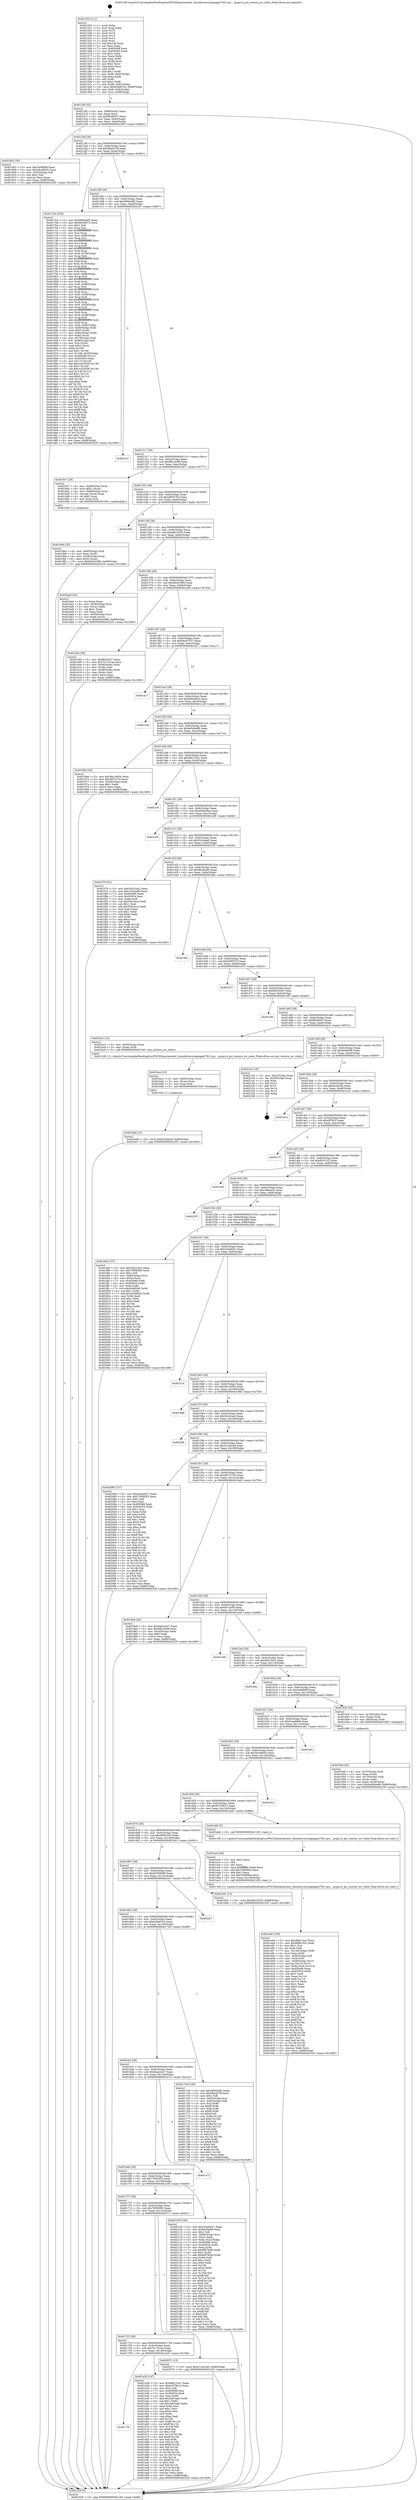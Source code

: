 digraph "0x401250" {
  label = "0x401250 (/mnt/c/Users/mathe/Desktop/tcc/POCII/binaries/extr_linuxdriversstagingmt7621-pci....pcipci.h_pci_restore_iov_state_Final-ollvm.out::main(0))"
  labelloc = "t"
  node[shape=record]

  Entry [label="",width=0.3,height=0.3,shape=circle,fillcolor=black,style=filled]
  "0x4012bf" [label="{
     0x4012bf [32]\l
     | [instrs]\l
     &nbsp;&nbsp;0x4012bf \<+6\>: mov -0x88(%rbp),%eax\l
     &nbsp;&nbsp;0x4012c5 \<+2\>: mov %eax,%ecx\l
     &nbsp;&nbsp;0x4012c7 \<+6\>: sub $0x962f007c,%ecx\l
     &nbsp;&nbsp;0x4012cd \<+6\>: mov %eax,-0x9c(%rbp)\l
     &nbsp;&nbsp;0x4012d3 \<+6\>: mov %ecx,-0xa0(%rbp)\l
     &nbsp;&nbsp;0x4012d9 \<+6\>: je 0000000000401903 \<main+0x6b3\>\l
  }"]
  "0x401903" [label="{
     0x401903 [30]\l
     | [instrs]\l
     &nbsp;&nbsp;0x401903 \<+5\>: mov $0x5a08bf0f,%eax\l
     &nbsp;&nbsp;0x401908 \<+5\>: mov $0x5dc48002,%ecx\l
     &nbsp;&nbsp;0x40190d \<+3\>: mov -0x35(%rbp),%dl\l
     &nbsp;&nbsp;0x401910 \<+3\>: test $0x1,%dl\l
     &nbsp;&nbsp;0x401913 \<+3\>: cmovne %ecx,%eax\l
     &nbsp;&nbsp;0x401916 \<+6\>: mov %eax,-0x88(%rbp)\l
     &nbsp;&nbsp;0x40191c \<+5\>: jmp 0000000000402329 \<main+0x10d9\>\l
  }"]
  "0x4012df" [label="{
     0x4012df [28]\l
     | [instrs]\l
     &nbsp;&nbsp;0x4012df \<+5\>: jmp 00000000004012e4 \<main+0x94\>\l
     &nbsp;&nbsp;0x4012e4 \<+6\>: mov -0x9c(%rbp),%eax\l
     &nbsp;&nbsp;0x4012ea \<+5\>: sub $0x98acb70f,%eax\l
     &nbsp;&nbsp;0x4012ef \<+6\>: mov %eax,-0xa4(%rbp)\l
     &nbsp;&nbsp;0x4012f5 \<+6\>: je 00000000004017b3 \<main+0x563\>\l
  }"]
  Exit [label="",width=0.3,height=0.3,shape=circle,fillcolor=black,style=filled,peripheries=2]
  "0x4017b3" [label="{
     0x4017b3 [336]\l
     | [instrs]\l
     &nbsp;&nbsp;0x4017b3 \<+5\>: mov $0x9900adf2,%eax\l
     &nbsp;&nbsp;0x4017b8 \<+5\>: mov $0x962f007c,%ecx\l
     &nbsp;&nbsp;0x4017bd \<+2\>: mov $0x1,%dl\l
     &nbsp;&nbsp;0x4017bf \<+3\>: mov %rsp,%rsi\l
     &nbsp;&nbsp;0x4017c2 \<+4\>: add $0xfffffffffffffff0,%rsi\l
     &nbsp;&nbsp;0x4017c6 \<+3\>: mov %rsi,%rsp\l
     &nbsp;&nbsp;0x4017c9 \<+4\>: mov %rsi,-0x80(%rbp)\l
     &nbsp;&nbsp;0x4017cd \<+3\>: mov %rsp,%rsi\l
     &nbsp;&nbsp;0x4017d0 \<+4\>: add $0xfffffffffffffff0,%rsi\l
     &nbsp;&nbsp;0x4017d4 \<+3\>: mov %rsi,%rsp\l
     &nbsp;&nbsp;0x4017d7 \<+3\>: mov %rsp,%rdi\l
     &nbsp;&nbsp;0x4017da \<+4\>: add $0xfffffffffffffff0,%rdi\l
     &nbsp;&nbsp;0x4017de \<+3\>: mov %rdi,%rsp\l
     &nbsp;&nbsp;0x4017e1 \<+4\>: mov %rdi,-0x78(%rbp)\l
     &nbsp;&nbsp;0x4017e5 \<+3\>: mov %rsp,%rdi\l
     &nbsp;&nbsp;0x4017e8 \<+4\>: add $0xfffffffffffffff0,%rdi\l
     &nbsp;&nbsp;0x4017ec \<+3\>: mov %rdi,%rsp\l
     &nbsp;&nbsp;0x4017ef \<+4\>: mov %rdi,-0x70(%rbp)\l
     &nbsp;&nbsp;0x4017f3 \<+3\>: mov %rsp,%rdi\l
     &nbsp;&nbsp;0x4017f6 \<+4\>: add $0xfffffffffffffff0,%rdi\l
     &nbsp;&nbsp;0x4017fa \<+3\>: mov %rdi,%rsp\l
     &nbsp;&nbsp;0x4017fd \<+4\>: mov %rdi,-0x68(%rbp)\l
     &nbsp;&nbsp;0x401801 \<+3\>: mov %rsp,%rdi\l
     &nbsp;&nbsp;0x401804 \<+4\>: add $0xfffffffffffffff0,%rdi\l
     &nbsp;&nbsp;0x401808 \<+3\>: mov %rdi,%rsp\l
     &nbsp;&nbsp;0x40180b \<+4\>: mov %rdi,-0x60(%rbp)\l
     &nbsp;&nbsp;0x40180f \<+3\>: mov %rsp,%rdi\l
     &nbsp;&nbsp;0x401812 \<+4\>: add $0xfffffffffffffff0,%rdi\l
     &nbsp;&nbsp;0x401816 \<+3\>: mov %rdi,%rsp\l
     &nbsp;&nbsp;0x401819 \<+4\>: mov %rdi,-0x58(%rbp)\l
     &nbsp;&nbsp;0x40181d \<+3\>: mov %rsp,%rdi\l
     &nbsp;&nbsp;0x401820 \<+4\>: add $0xfffffffffffffff0,%rdi\l
     &nbsp;&nbsp;0x401824 \<+3\>: mov %rdi,%rsp\l
     &nbsp;&nbsp;0x401827 \<+4\>: mov %rdi,-0x50(%rbp)\l
     &nbsp;&nbsp;0x40182b \<+3\>: mov %rsp,%rdi\l
     &nbsp;&nbsp;0x40182e \<+4\>: add $0xfffffffffffffff0,%rdi\l
     &nbsp;&nbsp;0x401832 \<+3\>: mov %rdi,%rsp\l
     &nbsp;&nbsp;0x401835 \<+4\>: mov %rdi,-0x48(%rbp)\l
     &nbsp;&nbsp;0x401839 \<+3\>: mov %rsp,%rdi\l
     &nbsp;&nbsp;0x40183c \<+4\>: add $0xfffffffffffffff0,%rdi\l
     &nbsp;&nbsp;0x401840 \<+3\>: mov %rdi,%rsp\l
     &nbsp;&nbsp;0x401843 \<+4\>: mov %rdi,-0x40(%rbp)\l
     &nbsp;&nbsp;0x401847 \<+4\>: mov -0x80(%rbp),%rdi\l
     &nbsp;&nbsp;0x40184b \<+6\>: movl $0x0,(%rdi)\l
     &nbsp;&nbsp;0x401851 \<+7\>: mov -0x8c(%rbp),%r8d\l
     &nbsp;&nbsp;0x401858 \<+3\>: mov %r8d,(%rsi)\l
     &nbsp;&nbsp;0x40185b \<+4\>: mov -0x78(%rbp),%rdi\l
     &nbsp;&nbsp;0x40185f \<+7\>: mov -0x98(%rbp),%r9\l
     &nbsp;&nbsp;0x401866 \<+3\>: mov %r9,(%rdi)\l
     &nbsp;&nbsp;0x401869 \<+3\>: cmpl $0x2,(%rsi)\l
     &nbsp;&nbsp;0x40186c \<+4\>: setne %r10b\l
     &nbsp;&nbsp;0x401870 \<+4\>: and $0x1,%r10b\l
     &nbsp;&nbsp;0x401874 \<+4\>: mov %r10b,-0x35(%rbp)\l
     &nbsp;&nbsp;0x401878 \<+8\>: mov 0x405068,%r11d\l
     &nbsp;&nbsp;0x401880 \<+7\>: mov 0x405054,%ebx\l
     &nbsp;&nbsp;0x401887 \<+3\>: mov %r11d,%r14d\l
     &nbsp;&nbsp;0x40188a \<+7\>: add $0xcca32926,%r14d\l
     &nbsp;&nbsp;0x401891 \<+4\>: sub $0x1,%r14d\l
     &nbsp;&nbsp;0x401895 \<+7\>: sub $0xcca32926,%r14d\l
     &nbsp;&nbsp;0x40189c \<+4\>: imul %r14d,%r11d\l
     &nbsp;&nbsp;0x4018a0 \<+4\>: and $0x1,%r11d\l
     &nbsp;&nbsp;0x4018a4 \<+4\>: cmp $0x0,%r11d\l
     &nbsp;&nbsp;0x4018a8 \<+4\>: sete %r10b\l
     &nbsp;&nbsp;0x4018ac \<+3\>: cmp $0xa,%ebx\l
     &nbsp;&nbsp;0x4018af \<+4\>: setl %r15b\l
     &nbsp;&nbsp;0x4018b3 \<+3\>: mov %r10b,%r12b\l
     &nbsp;&nbsp;0x4018b6 \<+4\>: xor $0xff,%r12b\l
     &nbsp;&nbsp;0x4018ba \<+3\>: mov %r15b,%r13b\l
     &nbsp;&nbsp;0x4018bd \<+4\>: xor $0xff,%r13b\l
     &nbsp;&nbsp;0x4018c1 \<+3\>: xor $0x1,%dl\l
     &nbsp;&nbsp;0x4018c4 \<+3\>: mov %r12b,%sil\l
     &nbsp;&nbsp;0x4018c7 \<+4\>: and $0xff,%sil\l
     &nbsp;&nbsp;0x4018cb \<+3\>: and %dl,%r10b\l
     &nbsp;&nbsp;0x4018ce \<+3\>: mov %r13b,%dil\l
     &nbsp;&nbsp;0x4018d1 \<+4\>: and $0xff,%dil\l
     &nbsp;&nbsp;0x4018d5 \<+3\>: and %dl,%r15b\l
     &nbsp;&nbsp;0x4018d8 \<+3\>: or %r10b,%sil\l
     &nbsp;&nbsp;0x4018db \<+3\>: or %r15b,%dil\l
     &nbsp;&nbsp;0x4018de \<+3\>: xor %dil,%sil\l
     &nbsp;&nbsp;0x4018e1 \<+3\>: or %r13b,%r12b\l
     &nbsp;&nbsp;0x4018e4 \<+4\>: xor $0xff,%r12b\l
     &nbsp;&nbsp;0x4018e8 \<+3\>: or $0x1,%dl\l
     &nbsp;&nbsp;0x4018eb \<+3\>: and %dl,%r12b\l
     &nbsp;&nbsp;0x4018ee \<+3\>: or %r12b,%sil\l
     &nbsp;&nbsp;0x4018f1 \<+4\>: test $0x1,%sil\l
     &nbsp;&nbsp;0x4018f5 \<+3\>: cmovne %ecx,%eax\l
     &nbsp;&nbsp;0x4018f8 \<+6\>: mov %eax,-0x88(%rbp)\l
     &nbsp;&nbsp;0x4018fe \<+5\>: jmp 0000000000402329 \<main+0x10d9\>\l
  }"]
  "0x4012fb" [label="{
     0x4012fb [28]\l
     | [instrs]\l
     &nbsp;&nbsp;0x4012fb \<+5\>: jmp 0000000000401300 \<main+0xb0\>\l
     &nbsp;&nbsp;0x401300 \<+6\>: mov -0x9c(%rbp),%eax\l
     &nbsp;&nbsp;0x401306 \<+5\>: sub $0x9900adf2,%eax\l
     &nbsp;&nbsp;0x40130b \<+6\>: mov %eax,-0xa8(%rbp)\l
     &nbsp;&nbsp;0x401311 \<+6\>: je 00000000004021b7 \<main+0xf67\>\l
  }"]
  "0x401bdd" [label="{
     0x401bdd [15]\l
     | [instrs]\l
     &nbsp;&nbsp;0x401bdd \<+10\>: movl $0xf1b2dae0,-0x88(%rbp)\l
     &nbsp;&nbsp;0x401be7 \<+5\>: jmp 0000000000402329 \<main+0x10d9\>\l
  }"]
  "0x4021b7" [label="{
     0x4021b7\l
  }", style=dashed]
  "0x401317" [label="{
     0x401317 [28]\l
     | [instrs]\l
     &nbsp;&nbsp;0x401317 \<+5\>: jmp 000000000040131c \<main+0xcc\>\l
     &nbsp;&nbsp;0x40131c \<+6\>: mov -0x9c(%rbp),%eax\l
     &nbsp;&nbsp;0x401322 \<+5\>: sub $0x9fb14c88,%eax\l
     &nbsp;&nbsp;0x401327 \<+6\>: mov %eax,-0xac(%rbp)\l
     &nbsp;&nbsp;0x40132d \<+6\>: je 00000000004019c7 \<main+0x777\>\l
  }"]
  "0x401bce" [label="{
     0x401bce [15]\l
     | [instrs]\l
     &nbsp;&nbsp;0x401bce \<+4\>: mov -0x60(%rbp),%rax\l
     &nbsp;&nbsp;0x401bd2 \<+3\>: mov (%rax),%rax\l
     &nbsp;&nbsp;0x401bd5 \<+3\>: mov %rax,%rdi\l
     &nbsp;&nbsp;0x401bd8 \<+5\>: call 0000000000401030 \<free@plt\>\l
     | [calls]\l
     &nbsp;&nbsp;0x401030 \{1\} (unknown)\l
  }"]
  "0x4019c7" [label="{
     0x4019c7 [29]\l
     | [instrs]\l
     &nbsp;&nbsp;0x4019c7 \<+4\>: mov -0x68(%rbp),%rax\l
     &nbsp;&nbsp;0x4019cb \<+6\>: movl $0x1,(%rax)\l
     &nbsp;&nbsp;0x4019d1 \<+4\>: mov -0x68(%rbp),%rax\l
     &nbsp;&nbsp;0x4019d5 \<+3\>: movslq (%rax),%rax\l
     &nbsp;&nbsp;0x4019d8 \<+4\>: shl $0x2,%rax\l
     &nbsp;&nbsp;0x4019dc \<+3\>: mov %rax,%rdi\l
     &nbsp;&nbsp;0x4019df \<+5\>: call 0000000000401050 \<malloc@plt\>\l
     | [calls]\l
     &nbsp;&nbsp;0x401050 \{1\} (unknown)\l
  }"]
  "0x401333" [label="{
     0x401333 [28]\l
     | [instrs]\l
     &nbsp;&nbsp;0x401333 \<+5\>: jmp 0000000000401338 \<main+0xe8\>\l
     &nbsp;&nbsp;0x401338 \<+6\>: mov -0x9c(%rbp),%eax\l
     &nbsp;&nbsp;0x40133e \<+5\>: sub $0xa8f54764,%eax\l
     &nbsp;&nbsp;0x401343 \<+6\>: mov %eax,-0xb0(%rbp)\l
     &nbsp;&nbsp;0x401349 \<+6\>: je 0000000000402284 \<main+0x1034\>\l
  }"]
  "0x401ae8" [label="{
     0x401ae8 [169]\l
     | [instrs]\l
     &nbsp;&nbsp;0x401ae8 \<+5\>: mov $0xd6613ce1,%ecx\l
     &nbsp;&nbsp;0x401aed \<+5\>: mov $0x66f8103c,%edx\l
     &nbsp;&nbsp;0x401af2 \<+3\>: mov $0x1,%sil\l
     &nbsp;&nbsp;0x401af5 \<+2\>: xor %edi,%edi\l
     &nbsp;&nbsp;0x401af7 \<+7\>: mov -0x144(%rbp),%r8d\l
     &nbsp;&nbsp;0x401afe \<+4\>: imul %eax,%r8d\l
     &nbsp;&nbsp;0x401b02 \<+4\>: mov -0x60(%rbp),%r9\l
     &nbsp;&nbsp;0x401b06 \<+3\>: mov (%r9),%r9\l
     &nbsp;&nbsp;0x401b09 \<+4\>: mov -0x58(%rbp),%r10\l
     &nbsp;&nbsp;0x401b0d \<+3\>: movslq (%r10),%r10\l
     &nbsp;&nbsp;0x401b10 \<+4\>: mov %r8d,(%r9,%r10,4)\l
     &nbsp;&nbsp;0x401b14 \<+7\>: mov 0x405068,%eax\l
     &nbsp;&nbsp;0x401b1b \<+8\>: mov 0x405054,%r8d\l
     &nbsp;&nbsp;0x401b23 \<+3\>: sub $0x1,%edi\l
     &nbsp;&nbsp;0x401b26 \<+3\>: mov %eax,%r11d\l
     &nbsp;&nbsp;0x401b29 \<+3\>: add %edi,%r11d\l
     &nbsp;&nbsp;0x401b2c \<+4\>: imul %r11d,%eax\l
     &nbsp;&nbsp;0x401b30 \<+3\>: and $0x1,%eax\l
     &nbsp;&nbsp;0x401b33 \<+3\>: cmp $0x0,%eax\l
     &nbsp;&nbsp;0x401b36 \<+3\>: sete %bl\l
     &nbsp;&nbsp;0x401b39 \<+4\>: cmp $0xa,%r8d\l
     &nbsp;&nbsp;0x401b3d \<+4\>: setl %r14b\l
     &nbsp;&nbsp;0x401b41 \<+3\>: mov %bl,%r15b\l
     &nbsp;&nbsp;0x401b44 \<+4\>: xor $0xff,%r15b\l
     &nbsp;&nbsp;0x401b48 \<+3\>: mov %r14b,%r12b\l
     &nbsp;&nbsp;0x401b4b \<+4\>: xor $0xff,%r12b\l
     &nbsp;&nbsp;0x401b4f \<+4\>: xor $0x1,%sil\l
     &nbsp;&nbsp;0x401b53 \<+3\>: mov %r15b,%r13b\l
     &nbsp;&nbsp;0x401b56 \<+4\>: and $0xff,%r13b\l
     &nbsp;&nbsp;0x401b5a \<+3\>: and %sil,%bl\l
     &nbsp;&nbsp;0x401b5d \<+3\>: mov %r12b,%al\l
     &nbsp;&nbsp;0x401b60 \<+2\>: and $0xff,%al\l
     &nbsp;&nbsp;0x401b62 \<+3\>: and %sil,%r14b\l
     &nbsp;&nbsp;0x401b65 \<+3\>: or %bl,%r13b\l
     &nbsp;&nbsp;0x401b68 \<+3\>: or %r14b,%al\l
     &nbsp;&nbsp;0x401b6b \<+3\>: xor %al,%r13b\l
     &nbsp;&nbsp;0x401b6e \<+3\>: or %r12b,%r15b\l
     &nbsp;&nbsp;0x401b71 \<+4\>: xor $0xff,%r15b\l
     &nbsp;&nbsp;0x401b75 \<+4\>: or $0x1,%sil\l
     &nbsp;&nbsp;0x401b79 \<+3\>: and %sil,%r15b\l
     &nbsp;&nbsp;0x401b7c \<+3\>: or %r15b,%r13b\l
     &nbsp;&nbsp;0x401b7f \<+4\>: test $0x1,%r13b\l
     &nbsp;&nbsp;0x401b83 \<+3\>: cmovne %edx,%ecx\l
     &nbsp;&nbsp;0x401b86 \<+6\>: mov %ecx,-0x88(%rbp)\l
     &nbsp;&nbsp;0x401b8c \<+5\>: jmp 0000000000402329 \<main+0x10d9\>\l
  }"]
  "0x402284" [label="{
     0x402284\l
  }", style=dashed]
  "0x40134f" [label="{
     0x40134f [28]\l
     | [instrs]\l
     &nbsp;&nbsp;0x40134f \<+5\>: jmp 0000000000401354 \<main+0x104\>\l
     &nbsp;&nbsp;0x401354 \<+6\>: mov -0x9c(%rbp),%eax\l
     &nbsp;&nbsp;0x40135a \<+5\>: sub $0xaf410253,%eax\l
     &nbsp;&nbsp;0x40135f \<+6\>: mov %eax,-0xb4(%rbp)\l
     &nbsp;&nbsp;0x401365 \<+6\>: je 0000000000401ba0 \<main+0x950\>\l
  }"]
  "0x401ac0" [label="{
     0x401ac0 [40]\l
     | [instrs]\l
     &nbsp;&nbsp;0x401ac0 \<+5\>: mov $0x2,%ecx\l
     &nbsp;&nbsp;0x401ac5 \<+1\>: cltd\l
     &nbsp;&nbsp;0x401ac6 \<+2\>: idiv %ecx\l
     &nbsp;&nbsp;0x401ac8 \<+6\>: imul $0xfffffffe,%edx,%ecx\l
     &nbsp;&nbsp;0x401ace \<+6\>: add $0x33099fea,%ecx\l
     &nbsp;&nbsp;0x401ad4 \<+3\>: add $0x1,%ecx\l
     &nbsp;&nbsp;0x401ad7 \<+6\>: sub $0x33099fea,%ecx\l
     &nbsp;&nbsp;0x401add \<+6\>: mov %ecx,-0x144(%rbp)\l
     &nbsp;&nbsp;0x401ae3 \<+5\>: call 0000000000401160 \<next_i\>\l
     | [calls]\l
     &nbsp;&nbsp;0x401160 \{1\} (/mnt/c/Users/mathe/Desktop/tcc/POCII/binaries/extr_linuxdriversstagingmt7621-pci....pcipci.h_pci_restore_iov_state_Final-ollvm.out::next_i)\l
  }"]
  "0x401ba0" [label="{
     0x401ba0 [34]\l
     | [instrs]\l
     &nbsp;&nbsp;0x401ba0 \<+2\>: xor %eax,%eax\l
     &nbsp;&nbsp;0x401ba2 \<+4\>: mov -0x58(%rbp),%rcx\l
     &nbsp;&nbsp;0x401ba6 \<+2\>: mov (%rcx),%edx\l
     &nbsp;&nbsp;0x401ba8 \<+3\>: sub $0x1,%eax\l
     &nbsp;&nbsp;0x401bab \<+2\>: sub %eax,%edx\l
     &nbsp;&nbsp;0x401bad \<+4\>: mov -0x58(%rbp),%rcx\l
     &nbsp;&nbsp;0x401bb1 \<+2\>: mov %edx,(%rcx)\l
     &nbsp;&nbsp;0x401bb3 \<+10\>: movl $0xb83d1986,-0x88(%rbp)\l
     &nbsp;&nbsp;0x401bbd \<+5\>: jmp 0000000000402329 \<main+0x10d9\>\l
  }"]
  "0x40136b" [label="{
     0x40136b [28]\l
     | [instrs]\l
     &nbsp;&nbsp;0x40136b \<+5\>: jmp 0000000000401370 \<main+0x120\>\l
     &nbsp;&nbsp;0x401370 \<+6\>: mov -0x9c(%rbp),%eax\l
     &nbsp;&nbsp;0x401376 \<+5\>: sub $0xb83d1986,%eax\l
     &nbsp;&nbsp;0x40137b \<+6\>: mov %eax,-0xb8(%rbp)\l
     &nbsp;&nbsp;0x401381 \<+6\>: je 0000000000401a04 \<main+0x7b4\>\l
  }"]
  "0x40173f" [label="{
     0x40173f\l
  }", style=dashed]
  "0x401a04" [label="{
     0x401a04 [36]\l
     | [instrs]\l
     &nbsp;&nbsp;0x401a04 \<+5\>: mov $0xff420047,%eax\l
     &nbsp;&nbsp;0x401a09 \<+5\>: mov $0x7b17b1ae,%ecx\l
     &nbsp;&nbsp;0x401a0e \<+4\>: mov -0x58(%rbp),%rdx\l
     &nbsp;&nbsp;0x401a12 \<+2\>: mov (%rdx),%esi\l
     &nbsp;&nbsp;0x401a14 \<+4\>: mov -0x68(%rbp),%rdx\l
     &nbsp;&nbsp;0x401a18 \<+2\>: cmp (%rdx),%esi\l
     &nbsp;&nbsp;0x401a1a \<+3\>: cmovl %ecx,%eax\l
     &nbsp;&nbsp;0x401a1d \<+6\>: mov %eax,-0x88(%rbp)\l
     &nbsp;&nbsp;0x401a23 \<+5\>: jmp 0000000000402329 \<main+0x10d9\>\l
  }"]
  "0x401387" [label="{
     0x401387 [28]\l
     | [instrs]\l
     &nbsp;&nbsp;0x401387 \<+5\>: jmp 000000000040138c \<main+0x13c\>\l
     &nbsp;&nbsp;0x40138c \<+6\>: mov -0x9c(%rbp),%eax\l
     &nbsp;&nbsp;0x401392 \<+5\>: sub $0xb8c97537,%eax\l
     &nbsp;&nbsp;0x401397 \<+6\>: mov %eax,-0xbc(%rbp)\l
     &nbsp;&nbsp;0x40139d \<+6\>: je 0000000000401d17 \<main+0xac7\>\l
  }"]
  "0x401a28" [label="{
     0x401a28 [147]\l
     | [instrs]\l
     &nbsp;&nbsp;0x401a28 \<+5\>: mov $0xd6613ce1,%eax\l
     &nbsp;&nbsp;0x401a2d \<+5\>: mov $0x61f78612,%ecx\l
     &nbsp;&nbsp;0x401a32 \<+2\>: mov $0x1,%dl\l
     &nbsp;&nbsp;0x401a34 \<+7\>: mov 0x405068,%esi\l
     &nbsp;&nbsp;0x401a3b \<+7\>: mov 0x405054,%edi\l
     &nbsp;&nbsp;0x401a42 \<+3\>: mov %esi,%r8d\l
     &nbsp;&nbsp;0x401a45 \<+7\>: add $0x3a97aafc,%r8d\l
     &nbsp;&nbsp;0x401a4c \<+4\>: sub $0x1,%r8d\l
     &nbsp;&nbsp;0x401a50 \<+7\>: sub $0x3a97aafc,%r8d\l
     &nbsp;&nbsp;0x401a57 \<+4\>: imul %r8d,%esi\l
     &nbsp;&nbsp;0x401a5b \<+3\>: and $0x1,%esi\l
     &nbsp;&nbsp;0x401a5e \<+3\>: cmp $0x0,%esi\l
     &nbsp;&nbsp;0x401a61 \<+4\>: sete %r9b\l
     &nbsp;&nbsp;0x401a65 \<+3\>: cmp $0xa,%edi\l
     &nbsp;&nbsp;0x401a68 \<+4\>: setl %r10b\l
     &nbsp;&nbsp;0x401a6c \<+3\>: mov %r9b,%r11b\l
     &nbsp;&nbsp;0x401a6f \<+4\>: xor $0xff,%r11b\l
     &nbsp;&nbsp;0x401a73 \<+3\>: mov %r10b,%bl\l
     &nbsp;&nbsp;0x401a76 \<+3\>: xor $0xff,%bl\l
     &nbsp;&nbsp;0x401a79 \<+3\>: xor $0x1,%dl\l
     &nbsp;&nbsp;0x401a7c \<+3\>: mov %r11b,%r14b\l
     &nbsp;&nbsp;0x401a7f \<+4\>: and $0xff,%r14b\l
     &nbsp;&nbsp;0x401a83 \<+3\>: and %dl,%r9b\l
     &nbsp;&nbsp;0x401a86 \<+3\>: mov %bl,%r15b\l
     &nbsp;&nbsp;0x401a89 \<+4\>: and $0xff,%r15b\l
     &nbsp;&nbsp;0x401a8d \<+3\>: and %dl,%r10b\l
     &nbsp;&nbsp;0x401a90 \<+3\>: or %r9b,%r14b\l
     &nbsp;&nbsp;0x401a93 \<+3\>: or %r10b,%r15b\l
     &nbsp;&nbsp;0x401a96 \<+3\>: xor %r15b,%r14b\l
     &nbsp;&nbsp;0x401a99 \<+3\>: or %bl,%r11b\l
     &nbsp;&nbsp;0x401a9c \<+4\>: xor $0xff,%r11b\l
     &nbsp;&nbsp;0x401aa0 \<+3\>: or $0x1,%dl\l
     &nbsp;&nbsp;0x401aa3 \<+3\>: and %dl,%r11b\l
     &nbsp;&nbsp;0x401aa6 \<+3\>: or %r11b,%r14b\l
     &nbsp;&nbsp;0x401aa9 \<+4\>: test $0x1,%r14b\l
     &nbsp;&nbsp;0x401aad \<+3\>: cmovne %ecx,%eax\l
     &nbsp;&nbsp;0x401ab0 \<+6\>: mov %eax,-0x88(%rbp)\l
     &nbsp;&nbsp;0x401ab6 \<+5\>: jmp 0000000000402329 \<main+0x10d9\>\l
  }"]
  "0x401d17" [label="{
     0x401d17\l
  }", style=dashed]
  "0x4013a3" [label="{
     0x4013a3 [28]\l
     | [instrs]\l
     &nbsp;&nbsp;0x4013a3 \<+5\>: jmp 00000000004013a8 \<main+0x158\>\l
     &nbsp;&nbsp;0x4013a8 \<+6\>: mov -0x9c(%rbp),%eax\l
     &nbsp;&nbsp;0x4013ae \<+5\>: sub $0xbd44dbc3,%eax\l
     &nbsp;&nbsp;0x4013b3 \<+6\>: mov %eax,-0xc0(%rbp)\l
     &nbsp;&nbsp;0x4013b9 \<+6\>: je 0000000000401c29 \<main+0x9d9\>\l
  }"]
  "0x401723" [label="{
     0x401723 [28]\l
     | [instrs]\l
     &nbsp;&nbsp;0x401723 \<+5\>: jmp 0000000000401728 \<main+0x4d8\>\l
     &nbsp;&nbsp;0x401728 \<+6\>: mov -0x9c(%rbp),%eax\l
     &nbsp;&nbsp;0x40172e \<+5\>: sub $0x7b17b1ae,%eax\l
     &nbsp;&nbsp;0x401733 \<+6\>: mov %eax,-0x140(%rbp)\l
     &nbsp;&nbsp;0x401739 \<+6\>: je 0000000000401a28 \<main+0x7d8\>\l
  }"]
  "0x401c29" [label="{
     0x401c29\l
  }", style=dashed]
  "0x4013bf" [label="{
     0x4013bf [28]\l
     | [instrs]\l
     &nbsp;&nbsp;0x4013bf \<+5\>: jmp 00000000004013c4 \<main+0x174\>\l
     &nbsp;&nbsp;0x4013c4 \<+6\>: mov -0x9c(%rbp),%eax\l
     &nbsp;&nbsp;0x4013ca \<+5\>: sub $0xbe5d4e86,%eax\l
     &nbsp;&nbsp;0x4013cf \<+6\>: mov %eax,-0xc4(%rbp)\l
     &nbsp;&nbsp;0x4013d5 \<+6\>: je 000000000040196d \<main+0x71d\>\l
  }"]
  "0x402071" [label="{
     0x402071 [15]\l
     | [instrs]\l
     &nbsp;&nbsp;0x402071 \<+10\>: movl $0x412a5c4d,-0x88(%rbp)\l
     &nbsp;&nbsp;0x40207b \<+5\>: jmp 0000000000402329 \<main+0x10d9\>\l
  }"]
  "0x40196d" [label="{
     0x40196d [30]\l
     | [instrs]\l
     &nbsp;&nbsp;0x40196d \<+5\>: mov $0x38c16954,%eax\l
     &nbsp;&nbsp;0x401972 \<+5\>: mov $0x4f572730,%ecx\l
     &nbsp;&nbsp;0x401977 \<+3\>: mov -0x34(%rbp),%edx\l
     &nbsp;&nbsp;0x40197a \<+3\>: cmp $0x1,%edx\l
     &nbsp;&nbsp;0x40197d \<+3\>: cmovl %ecx,%eax\l
     &nbsp;&nbsp;0x401980 \<+6\>: mov %eax,-0x88(%rbp)\l
     &nbsp;&nbsp;0x401986 \<+5\>: jmp 0000000000402329 \<main+0x10d9\>\l
  }"]
  "0x4013db" [label="{
     0x4013db [28]\l
     | [instrs]\l
     &nbsp;&nbsp;0x4013db \<+5\>: jmp 00000000004013e0 \<main+0x190\>\l
     &nbsp;&nbsp;0x4013e0 \<+6\>: mov -0x9c(%rbp),%eax\l
     &nbsp;&nbsp;0x4013e6 \<+5\>: sub $0xd6613ce1,%eax\l
     &nbsp;&nbsp;0x4013eb \<+6\>: mov %eax,-0xc8(%rbp)\l
     &nbsp;&nbsp;0x4013f1 \<+6\>: je 00000000004021fc \<main+0xfac\>\l
  }"]
  "0x401707" [label="{
     0x401707 [28]\l
     | [instrs]\l
     &nbsp;&nbsp;0x401707 \<+5\>: jmp 000000000040170c \<main+0x4bc\>\l
     &nbsp;&nbsp;0x40170c \<+6\>: mov -0x9c(%rbp),%eax\l
     &nbsp;&nbsp;0x401712 \<+5\>: sub $0x79f56585,%eax\l
     &nbsp;&nbsp;0x401717 \<+6\>: mov %eax,-0x13c(%rbp)\l
     &nbsp;&nbsp;0x40171d \<+6\>: je 0000000000402071 \<main+0xe21\>\l
  }"]
  "0x4021fc" [label="{
     0x4021fc\l
  }", style=dashed]
  "0x4013f7" [label="{
     0x4013f7 [28]\l
     | [instrs]\l
     &nbsp;&nbsp;0x4013f7 \<+5\>: jmp 00000000004013fc \<main+0x1ac\>\l
     &nbsp;&nbsp;0x4013fc \<+6\>: mov -0x9c(%rbp),%eax\l
     &nbsp;&nbsp;0x401402 \<+5\>: sub $0xe0b9c6ae,%eax\l
     &nbsp;&nbsp;0x401407 \<+6\>: mov %eax,-0xcc(%rbp)\l
     &nbsp;&nbsp;0x40140d \<+6\>: je 0000000000401e0f \<main+0xbbf\>\l
  }"]
  "0x402109" [label="{
     0x402109 [156]\l
     | [instrs]\l
     &nbsp;&nbsp;0x402109 \<+5\>: mov $0x324a92e7,%eax\l
     &nbsp;&nbsp;0x40210e \<+5\>: mov $0x8e59e99,%ecx\l
     &nbsp;&nbsp;0x402113 \<+2\>: mov $0x1,%dl\l
     &nbsp;&nbsp;0x402115 \<+4\>: mov -0x80(%rbp),%rsi\l
     &nbsp;&nbsp;0x402119 \<+2\>: mov (%rsi),%edi\l
     &nbsp;&nbsp;0x40211b \<+3\>: mov %edi,-0x2c(%rbp)\l
     &nbsp;&nbsp;0x40211e \<+7\>: mov 0x405068,%edi\l
     &nbsp;&nbsp;0x402125 \<+8\>: mov 0x405054,%r8d\l
     &nbsp;&nbsp;0x40212d \<+3\>: mov %edi,%r9d\l
     &nbsp;&nbsp;0x402130 \<+7\>: sub $0x6f9782fb,%r9d\l
     &nbsp;&nbsp;0x402137 \<+4\>: sub $0x1,%r9d\l
     &nbsp;&nbsp;0x40213b \<+7\>: add $0x6f9782fb,%r9d\l
     &nbsp;&nbsp;0x402142 \<+4\>: imul %r9d,%edi\l
     &nbsp;&nbsp;0x402146 \<+3\>: and $0x1,%edi\l
     &nbsp;&nbsp;0x402149 \<+3\>: cmp $0x0,%edi\l
     &nbsp;&nbsp;0x40214c \<+4\>: sete %r10b\l
     &nbsp;&nbsp;0x402150 \<+4\>: cmp $0xa,%r8d\l
     &nbsp;&nbsp;0x402154 \<+4\>: setl %r11b\l
     &nbsp;&nbsp;0x402158 \<+3\>: mov %r10b,%bl\l
     &nbsp;&nbsp;0x40215b \<+3\>: xor $0xff,%bl\l
     &nbsp;&nbsp;0x40215e \<+3\>: mov %r11b,%r14b\l
     &nbsp;&nbsp;0x402161 \<+4\>: xor $0xff,%r14b\l
     &nbsp;&nbsp;0x402165 \<+3\>: xor $0x0,%dl\l
     &nbsp;&nbsp;0x402168 \<+3\>: mov %bl,%r15b\l
     &nbsp;&nbsp;0x40216b \<+4\>: and $0x0,%r15b\l
     &nbsp;&nbsp;0x40216f \<+3\>: and %dl,%r10b\l
     &nbsp;&nbsp;0x402172 \<+3\>: mov %r14b,%r12b\l
     &nbsp;&nbsp;0x402175 \<+4\>: and $0x0,%r12b\l
     &nbsp;&nbsp;0x402179 \<+3\>: and %dl,%r11b\l
     &nbsp;&nbsp;0x40217c \<+3\>: or %r10b,%r15b\l
     &nbsp;&nbsp;0x40217f \<+3\>: or %r11b,%r12b\l
     &nbsp;&nbsp;0x402182 \<+3\>: xor %r12b,%r15b\l
     &nbsp;&nbsp;0x402185 \<+3\>: or %r14b,%bl\l
     &nbsp;&nbsp;0x402188 \<+3\>: xor $0xff,%bl\l
     &nbsp;&nbsp;0x40218b \<+3\>: or $0x0,%dl\l
     &nbsp;&nbsp;0x40218e \<+2\>: and %dl,%bl\l
     &nbsp;&nbsp;0x402190 \<+3\>: or %bl,%r15b\l
     &nbsp;&nbsp;0x402193 \<+4\>: test $0x1,%r15b\l
     &nbsp;&nbsp;0x402197 \<+3\>: cmovne %ecx,%eax\l
     &nbsp;&nbsp;0x40219a \<+6\>: mov %eax,-0x88(%rbp)\l
     &nbsp;&nbsp;0x4021a0 \<+5\>: jmp 0000000000402329 \<main+0x10d9\>\l
  }"]
  "0x401e0f" [label="{
     0x401e0f\l
  }", style=dashed]
  "0x401413" [label="{
     0x401413 [28]\l
     | [instrs]\l
     &nbsp;&nbsp;0x401413 \<+5\>: jmp 0000000000401418 \<main+0x1c8\>\l
     &nbsp;&nbsp;0x401418 \<+6\>: mov -0x9c(%rbp),%eax\l
     &nbsp;&nbsp;0x40141e \<+5\>: sub $0xf1b2dae0,%eax\l
     &nbsp;&nbsp;0x401423 \<+6\>: mov %eax,-0xd0(%rbp)\l
     &nbsp;&nbsp;0x401429 \<+6\>: je 0000000000401f79 \<main+0xd29\>\l
  }"]
  "0x4016eb" [label="{
     0x4016eb [28]\l
     | [instrs]\l
     &nbsp;&nbsp;0x4016eb \<+5\>: jmp 00000000004016f0 \<main+0x4a0\>\l
     &nbsp;&nbsp;0x4016f0 \<+6\>: mov -0x9c(%rbp),%eax\l
     &nbsp;&nbsp;0x4016f6 \<+5\>: sub $0x75092f53,%eax\l
     &nbsp;&nbsp;0x4016fb \<+6\>: mov %eax,-0x138(%rbp)\l
     &nbsp;&nbsp;0x401701 \<+6\>: je 0000000000402109 \<main+0xeb9\>\l
  }"]
  "0x401f79" [label="{
     0x401f79 [91]\l
     | [instrs]\l
     &nbsp;&nbsp;0x401f79 \<+5\>: mov $0x3b3c2ae2,%eax\l
     &nbsp;&nbsp;0x401f7e \<+5\>: mov $0x1e35aa89,%ecx\l
     &nbsp;&nbsp;0x401f83 \<+7\>: mov 0x405068,%edx\l
     &nbsp;&nbsp;0x401f8a \<+7\>: mov 0x405054,%esi\l
     &nbsp;&nbsp;0x401f91 \<+2\>: mov %edx,%edi\l
     &nbsp;&nbsp;0x401f93 \<+6\>: sub $0x536c4cce,%edi\l
     &nbsp;&nbsp;0x401f99 \<+3\>: sub $0x1,%edi\l
     &nbsp;&nbsp;0x401f9c \<+6\>: add $0x536c4cce,%edi\l
     &nbsp;&nbsp;0x401fa2 \<+3\>: imul %edi,%edx\l
     &nbsp;&nbsp;0x401fa5 \<+3\>: and $0x1,%edx\l
     &nbsp;&nbsp;0x401fa8 \<+3\>: cmp $0x0,%edx\l
     &nbsp;&nbsp;0x401fab \<+4\>: sete %r8b\l
     &nbsp;&nbsp;0x401faf \<+3\>: cmp $0xa,%esi\l
     &nbsp;&nbsp;0x401fb2 \<+4\>: setl %r9b\l
     &nbsp;&nbsp;0x401fb6 \<+3\>: mov %r8b,%r10b\l
     &nbsp;&nbsp;0x401fb9 \<+3\>: and %r9b,%r10b\l
     &nbsp;&nbsp;0x401fbc \<+3\>: xor %r9b,%r8b\l
     &nbsp;&nbsp;0x401fbf \<+3\>: or %r8b,%r10b\l
     &nbsp;&nbsp;0x401fc2 \<+4\>: test $0x1,%r10b\l
     &nbsp;&nbsp;0x401fc6 \<+3\>: cmovne %ecx,%eax\l
     &nbsp;&nbsp;0x401fc9 \<+6\>: mov %eax,-0x88(%rbp)\l
     &nbsp;&nbsp;0x401fcf \<+5\>: jmp 0000000000402329 \<main+0x10d9\>\l
  }"]
  "0x40142f" [label="{
     0x40142f [28]\l
     | [instrs]\l
     &nbsp;&nbsp;0x40142f \<+5\>: jmp 0000000000401434 \<main+0x1e4\>\l
     &nbsp;&nbsp;0x401434 \<+6\>: mov -0x9c(%rbp),%eax\l
     &nbsp;&nbsp;0x40143a \<+5\>: sub $0xf9cdba85,%eax\l
     &nbsp;&nbsp;0x40143f \<+6\>: mov %eax,-0xd4(%rbp)\l
     &nbsp;&nbsp;0x401445 \<+6\>: je 0000000000401f6a \<main+0xd1a\>\l
  }"]
  "0x401e72" [label="{
     0x401e72\l
  }", style=dashed]
  "0x401f6a" [label="{
     0x401f6a\l
  }", style=dashed]
  "0x40144b" [label="{
     0x40144b [28]\l
     | [instrs]\l
     &nbsp;&nbsp;0x40144b \<+5\>: jmp 0000000000401450 \<main+0x200\>\l
     &nbsp;&nbsp;0x401450 \<+6\>: mov -0x9c(%rbp),%eax\l
     &nbsp;&nbsp;0x401456 \<+5\>: sub $0xfc0f3073,%eax\l
     &nbsp;&nbsp;0x40145b \<+6\>: mov %eax,-0xd8(%rbp)\l
     &nbsp;&nbsp;0x401461 \<+6\>: je 0000000000401d72 \<main+0xb22\>\l
  }"]
  "0x4019e4" [label="{
     0x4019e4 [32]\l
     | [instrs]\l
     &nbsp;&nbsp;0x4019e4 \<+4\>: mov -0x60(%rbp),%rdi\l
     &nbsp;&nbsp;0x4019e8 \<+3\>: mov %rax,(%rdi)\l
     &nbsp;&nbsp;0x4019eb \<+4\>: mov -0x58(%rbp),%rax\l
     &nbsp;&nbsp;0x4019ef \<+6\>: movl $0x0,(%rax)\l
     &nbsp;&nbsp;0x4019f5 \<+10\>: movl $0xb83d1986,-0x88(%rbp)\l
     &nbsp;&nbsp;0x4019ff \<+5\>: jmp 0000000000402329 \<main+0x10d9\>\l
  }"]
  "0x401d72" [label="{
     0x401d72\l
  }", style=dashed]
  "0x401467" [label="{
     0x401467 [28]\l
     | [instrs]\l
     &nbsp;&nbsp;0x401467 \<+5\>: jmp 000000000040146c \<main+0x21c\>\l
     &nbsp;&nbsp;0x40146c \<+6\>: mov -0x9c(%rbp),%eax\l
     &nbsp;&nbsp;0x401472 \<+5\>: sub $0xfd835e45,%eax\l
     &nbsp;&nbsp;0x401477 \<+6\>: mov %eax,-0xdc(%rbp)\l
     &nbsp;&nbsp;0x40147d \<+6\>: je 0000000000401cf9 \<main+0xaa9\>\l
  }"]
  "0x40194f" [label="{
     0x40194f [30]\l
     | [instrs]\l
     &nbsp;&nbsp;0x40194f \<+4\>: mov -0x70(%rbp),%rdi\l
     &nbsp;&nbsp;0x401953 \<+2\>: mov %eax,(%rdi)\l
     &nbsp;&nbsp;0x401955 \<+4\>: mov -0x70(%rbp),%rdi\l
     &nbsp;&nbsp;0x401959 \<+2\>: mov (%rdi),%eax\l
     &nbsp;&nbsp;0x40195b \<+3\>: mov %eax,-0x34(%rbp)\l
     &nbsp;&nbsp;0x40195e \<+10\>: movl $0xbe5d4e86,-0x88(%rbp)\l
     &nbsp;&nbsp;0x401968 \<+5\>: jmp 0000000000402329 \<main+0x10d9\>\l
  }"]
  "0x401cf9" [label="{
     0x401cf9\l
  }", style=dashed]
  "0x401483" [label="{
     0x401483 [28]\l
     | [instrs]\l
     &nbsp;&nbsp;0x401483 \<+5\>: jmp 0000000000401488 \<main+0x238\>\l
     &nbsp;&nbsp;0x401488 \<+6\>: mov -0x9c(%rbp),%eax\l
     &nbsp;&nbsp;0x40148e \<+5\>: sub $0xff420047,%eax\l
     &nbsp;&nbsp;0x401493 \<+6\>: mov %eax,-0xe0(%rbp)\l
     &nbsp;&nbsp;0x401499 \<+6\>: je 0000000000401bc2 \<main+0x972\>\l
  }"]
  "0x401250" [label="{
     0x401250 [111]\l
     | [instrs]\l
     &nbsp;&nbsp;0x401250 \<+1\>: push %rbp\l
     &nbsp;&nbsp;0x401251 \<+3\>: mov %rsp,%rbp\l
     &nbsp;&nbsp;0x401254 \<+2\>: push %r15\l
     &nbsp;&nbsp;0x401256 \<+2\>: push %r14\l
     &nbsp;&nbsp;0x401258 \<+2\>: push %r13\l
     &nbsp;&nbsp;0x40125a \<+2\>: push %r12\l
     &nbsp;&nbsp;0x40125c \<+1\>: push %rbx\l
     &nbsp;&nbsp;0x40125d \<+7\>: sub $0x148,%rsp\l
     &nbsp;&nbsp;0x401264 \<+2\>: xor %eax,%eax\l
     &nbsp;&nbsp;0x401266 \<+7\>: mov 0x405068,%ecx\l
     &nbsp;&nbsp;0x40126d \<+7\>: mov 0x405054,%edx\l
     &nbsp;&nbsp;0x401274 \<+3\>: sub $0x1,%eax\l
     &nbsp;&nbsp;0x401277 \<+3\>: mov %ecx,%r8d\l
     &nbsp;&nbsp;0x40127a \<+3\>: add %eax,%r8d\l
     &nbsp;&nbsp;0x40127d \<+4\>: imul %r8d,%ecx\l
     &nbsp;&nbsp;0x401281 \<+3\>: and $0x1,%ecx\l
     &nbsp;&nbsp;0x401284 \<+3\>: cmp $0x0,%ecx\l
     &nbsp;&nbsp;0x401287 \<+4\>: sete %r9b\l
     &nbsp;&nbsp;0x40128b \<+4\>: and $0x1,%r9b\l
     &nbsp;&nbsp;0x40128f \<+7\>: mov %r9b,-0x82(%rbp)\l
     &nbsp;&nbsp;0x401296 \<+3\>: cmp $0xa,%edx\l
     &nbsp;&nbsp;0x401299 \<+4\>: setl %r9b\l
     &nbsp;&nbsp;0x40129d \<+4\>: and $0x1,%r9b\l
     &nbsp;&nbsp;0x4012a1 \<+7\>: mov %r9b,-0x81(%rbp)\l
     &nbsp;&nbsp;0x4012a8 \<+10\>: movl $0x6c6e87e2,-0x88(%rbp)\l
     &nbsp;&nbsp;0x4012b2 \<+6\>: mov %edi,-0x8c(%rbp)\l
     &nbsp;&nbsp;0x4012b8 \<+7\>: mov %rsi,-0x98(%rbp)\l
  }"]
  "0x401bc2" [label="{
     0x401bc2 [12]\l
     | [instrs]\l
     &nbsp;&nbsp;0x401bc2 \<+4\>: mov -0x60(%rbp),%rax\l
     &nbsp;&nbsp;0x401bc6 \<+3\>: mov (%rax),%rdi\l
     &nbsp;&nbsp;0x401bc9 \<+5\>: call 0000000000401240 \<pci_restore_iov_state\>\l
     | [calls]\l
     &nbsp;&nbsp;0x401240 \{1\} (/mnt/c/Users/mathe/Desktop/tcc/POCII/binaries/extr_linuxdriversstagingmt7621-pci....pcipci.h_pci_restore_iov_state_Final-ollvm.out::pci_restore_iov_state)\l
  }"]
  "0x40149f" [label="{
     0x40149f [28]\l
     | [instrs]\l
     &nbsp;&nbsp;0x40149f \<+5\>: jmp 00000000004014a4 \<main+0x254\>\l
     &nbsp;&nbsp;0x4014a4 \<+6\>: mov -0x9c(%rbp),%eax\l
     &nbsp;&nbsp;0x4014aa \<+5\>: sub $0x8e59e99,%eax\l
     &nbsp;&nbsp;0x4014af \<+6\>: mov %eax,-0xe4(%rbp)\l
     &nbsp;&nbsp;0x4014b5 \<+6\>: je 00000000004021a5 \<main+0xf55\>\l
  }"]
  "0x402329" [label="{
     0x402329 [5]\l
     | [instrs]\l
     &nbsp;&nbsp;0x402329 \<+5\>: jmp 00000000004012bf \<main+0x6f\>\l
  }"]
  "0x4021a5" [label="{
     0x4021a5 [18]\l
     | [instrs]\l
     &nbsp;&nbsp;0x4021a5 \<+3\>: mov -0x2c(%rbp),%eax\l
     &nbsp;&nbsp;0x4021a8 \<+4\>: lea -0x28(%rbp),%rsp\l
     &nbsp;&nbsp;0x4021ac \<+1\>: pop %rbx\l
     &nbsp;&nbsp;0x4021ad \<+2\>: pop %r12\l
     &nbsp;&nbsp;0x4021af \<+2\>: pop %r13\l
     &nbsp;&nbsp;0x4021b1 \<+2\>: pop %r14\l
     &nbsp;&nbsp;0x4021b3 \<+2\>: pop %r15\l
     &nbsp;&nbsp;0x4021b5 \<+1\>: pop %rbp\l
     &nbsp;&nbsp;0x4021b6 \<+1\>: ret\l
  }"]
  "0x4014bb" [label="{
     0x4014bb [28]\l
     | [instrs]\l
     &nbsp;&nbsp;0x4014bb \<+5\>: jmp 00000000004014c0 \<main+0x270\>\l
     &nbsp;&nbsp;0x4014c0 \<+6\>: mov -0x9c(%rbp),%eax\l
     &nbsp;&nbsp;0x4014c6 \<+5\>: sub $0xba302eb,%eax\l
     &nbsp;&nbsp;0x4014cb \<+6\>: mov %eax,-0xe8(%rbp)\l
     &nbsp;&nbsp;0x4014d1 \<+6\>: je 0000000000401e1e \<main+0xbce\>\l
  }"]
  "0x4016cf" [label="{
     0x4016cf [28]\l
     | [instrs]\l
     &nbsp;&nbsp;0x4016cf \<+5\>: jmp 00000000004016d4 \<main+0x484\>\l
     &nbsp;&nbsp;0x4016d4 \<+6\>: mov -0x9c(%rbp),%eax\l
     &nbsp;&nbsp;0x4016da \<+5\>: sub $0x6da2e3c7,%eax\l
     &nbsp;&nbsp;0x4016df \<+6\>: mov %eax,-0x134(%rbp)\l
     &nbsp;&nbsp;0x4016e5 \<+6\>: je 0000000000401e72 \<main+0xc22\>\l
  }"]
  "0x401e1e" [label="{
     0x401e1e\l
  }", style=dashed]
  "0x4014d7" [label="{
     0x4014d7 [28]\l
     | [instrs]\l
     &nbsp;&nbsp;0x4014d7 \<+5\>: jmp 00000000004014dc \<main+0x28c\>\l
     &nbsp;&nbsp;0x4014dc \<+6\>: mov -0x9c(%rbp),%eax\l
     &nbsp;&nbsp;0x4014e2 \<+5\>: sub $0xcff7632,%eax\l
     &nbsp;&nbsp;0x4014e7 \<+6\>: mov %eax,-0xec(%rbp)\l
     &nbsp;&nbsp;0x4014ed \<+6\>: je 0000000000401c7f \<main+0xa2f\>\l
  }"]
  "0x401749" [label="{
     0x401749 [106]\l
     | [instrs]\l
     &nbsp;&nbsp;0x401749 \<+5\>: mov $0x9900adf2,%eax\l
     &nbsp;&nbsp;0x40174e \<+5\>: mov $0x98acb70f,%ecx\l
     &nbsp;&nbsp;0x401753 \<+2\>: mov $0x1,%dl\l
     &nbsp;&nbsp;0x401755 \<+7\>: mov -0x82(%rbp),%sil\l
     &nbsp;&nbsp;0x40175c \<+7\>: mov -0x81(%rbp),%dil\l
     &nbsp;&nbsp;0x401763 \<+3\>: mov %sil,%r8b\l
     &nbsp;&nbsp;0x401766 \<+4\>: xor $0xff,%r8b\l
     &nbsp;&nbsp;0x40176a \<+3\>: mov %dil,%r9b\l
     &nbsp;&nbsp;0x40176d \<+4\>: xor $0xff,%r9b\l
     &nbsp;&nbsp;0x401771 \<+3\>: xor $0x0,%dl\l
     &nbsp;&nbsp;0x401774 \<+3\>: mov %r8b,%r10b\l
     &nbsp;&nbsp;0x401777 \<+4\>: and $0x0,%r10b\l
     &nbsp;&nbsp;0x40177b \<+3\>: and %dl,%sil\l
     &nbsp;&nbsp;0x40177e \<+3\>: mov %r9b,%r11b\l
     &nbsp;&nbsp;0x401781 \<+4\>: and $0x0,%r11b\l
     &nbsp;&nbsp;0x401785 \<+3\>: and %dl,%dil\l
     &nbsp;&nbsp;0x401788 \<+3\>: or %sil,%r10b\l
     &nbsp;&nbsp;0x40178b \<+3\>: or %dil,%r11b\l
     &nbsp;&nbsp;0x40178e \<+3\>: xor %r11b,%r10b\l
     &nbsp;&nbsp;0x401791 \<+3\>: or %r9b,%r8b\l
     &nbsp;&nbsp;0x401794 \<+4\>: xor $0xff,%r8b\l
     &nbsp;&nbsp;0x401798 \<+3\>: or $0x0,%dl\l
     &nbsp;&nbsp;0x40179b \<+3\>: and %dl,%r8b\l
     &nbsp;&nbsp;0x40179e \<+3\>: or %r8b,%r10b\l
     &nbsp;&nbsp;0x4017a1 \<+4\>: test $0x1,%r10b\l
     &nbsp;&nbsp;0x4017a5 \<+3\>: cmovne %ecx,%eax\l
     &nbsp;&nbsp;0x4017a8 \<+6\>: mov %eax,-0x88(%rbp)\l
     &nbsp;&nbsp;0x4017ae \<+5\>: jmp 0000000000402329 \<main+0x10d9\>\l
  }"]
  "0x401c7f" [label="{
     0x401c7f\l
  }", style=dashed]
  "0x4014f3" [label="{
     0x4014f3 [28]\l
     | [instrs]\l
     &nbsp;&nbsp;0x4014f3 \<+5\>: jmp 00000000004014f8 \<main+0x2a8\>\l
     &nbsp;&nbsp;0x4014f8 \<+6\>: mov -0x9c(%rbp),%eax\l
     &nbsp;&nbsp;0x4014fe \<+5\>: sub $0xf633122,%eax\l
     &nbsp;&nbsp;0x401503 \<+6\>: mov %eax,-0xf0(%rbp)\l
     &nbsp;&nbsp;0x401509 \<+6\>: je 0000000000401edc \<main+0xc8c\>\l
  }"]
  "0x4016b3" [label="{
     0x4016b3 [28]\l
     | [instrs]\l
     &nbsp;&nbsp;0x4016b3 \<+5\>: jmp 00000000004016b8 \<main+0x468\>\l
     &nbsp;&nbsp;0x4016b8 \<+6\>: mov -0x9c(%rbp),%eax\l
     &nbsp;&nbsp;0x4016be \<+5\>: sub $0x6c6e87e2,%eax\l
     &nbsp;&nbsp;0x4016c3 \<+6\>: mov %eax,-0x130(%rbp)\l
     &nbsp;&nbsp;0x4016c9 \<+6\>: je 0000000000401749 \<main+0x4f9\>\l
  }"]
  "0x401edc" [label="{
     0x401edc\l
  }", style=dashed]
  "0x40150f" [label="{
     0x40150f [28]\l
     | [instrs]\l
     &nbsp;&nbsp;0x40150f \<+5\>: jmp 0000000000401514 \<main+0x2c4\>\l
     &nbsp;&nbsp;0x401514 \<+6\>: mov -0x9c(%rbp),%eax\l
     &nbsp;&nbsp;0x40151a \<+5\>: sub $0x188aecf1,%eax\l
     &nbsp;&nbsp;0x40151f \<+6\>: mov %eax,-0xf4(%rbp)\l
     &nbsp;&nbsp;0x401525 \<+6\>: je 000000000040225f \<main+0x100f\>\l
  }"]
  "0x4022e7" [label="{
     0x4022e7\l
  }", style=dashed]
  "0x40225f" [label="{
     0x40225f\l
  }", style=dashed]
  "0x40152b" [label="{
     0x40152b [28]\l
     | [instrs]\l
     &nbsp;&nbsp;0x40152b \<+5\>: jmp 0000000000401530 \<main+0x2e0\>\l
     &nbsp;&nbsp;0x401530 \<+6\>: mov -0x9c(%rbp),%eax\l
     &nbsp;&nbsp;0x401536 \<+5\>: sub $0x1e35aa89,%eax\l
     &nbsp;&nbsp;0x40153b \<+6\>: mov %eax,-0xf8(%rbp)\l
     &nbsp;&nbsp;0x401541 \<+6\>: je 0000000000401fd4 \<main+0xd84\>\l
  }"]
  "0x401697" [label="{
     0x401697 [28]\l
     | [instrs]\l
     &nbsp;&nbsp;0x401697 \<+5\>: jmp 000000000040169c \<main+0x44c\>\l
     &nbsp;&nbsp;0x40169c \<+6\>: mov -0x9c(%rbp),%eax\l
     &nbsp;&nbsp;0x4016a2 \<+5\>: sub $0x6c505b86,%eax\l
     &nbsp;&nbsp;0x4016a7 \<+6\>: mov %eax,-0x12c(%rbp)\l
     &nbsp;&nbsp;0x4016ad \<+6\>: je 00000000004022e7 \<main+0x1097\>\l
  }"]
  "0x401fd4" [label="{
     0x401fd4 [157]\l
     | [instrs]\l
     &nbsp;&nbsp;0x401fd4 \<+5\>: mov $0x3b3c2ae2,%eax\l
     &nbsp;&nbsp;0x401fd9 \<+5\>: mov $0x79f56585,%ecx\l
     &nbsp;&nbsp;0x401fde \<+2\>: mov $0x1,%dl\l
     &nbsp;&nbsp;0x401fe0 \<+4\>: mov -0x80(%rbp),%rsi\l
     &nbsp;&nbsp;0x401fe4 \<+6\>: movl $0x0,(%rsi)\l
     &nbsp;&nbsp;0x401fea \<+7\>: mov 0x405068,%edi\l
     &nbsp;&nbsp;0x401ff1 \<+8\>: mov 0x405054,%r8d\l
     &nbsp;&nbsp;0x401ff9 \<+3\>: mov %edi,%r9d\l
     &nbsp;&nbsp;0x401ffc \<+7\>: sub $0x4046f540,%r9d\l
     &nbsp;&nbsp;0x402003 \<+4\>: sub $0x1,%r9d\l
     &nbsp;&nbsp;0x402007 \<+7\>: add $0x4046f540,%r9d\l
     &nbsp;&nbsp;0x40200e \<+4\>: imul %r9d,%edi\l
     &nbsp;&nbsp;0x402012 \<+3\>: and $0x1,%edi\l
     &nbsp;&nbsp;0x402015 \<+3\>: cmp $0x0,%edi\l
     &nbsp;&nbsp;0x402018 \<+4\>: sete %r10b\l
     &nbsp;&nbsp;0x40201c \<+4\>: cmp $0xa,%r8d\l
     &nbsp;&nbsp;0x402020 \<+4\>: setl %r11b\l
     &nbsp;&nbsp;0x402024 \<+3\>: mov %r10b,%bl\l
     &nbsp;&nbsp;0x402027 \<+3\>: xor $0xff,%bl\l
     &nbsp;&nbsp;0x40202a \<+3\>: mov %r11b,%r14b\l
     &nbsp;&nbsp;0x40202d \<+4\>: xor $0xff,%r14b\l
     &nbsp;&nbsp;0x402031 \<+3\>: xor $0x0,%dl\l
     &nbsp;&nbsp;0x402034 \<+3\>: mov %bl,%r15b\l
     &nbsp;&nbsp;0x402037 \<+4\>: and $0x0,%r15b\l
     &nbsp;&nbsp;0x40203b \<+3\>: and %dl,%r10b\l
     &nbsp;&nbsp;0x40203e \<+3\>: mov %r14b,%r12b\l
     &nbsp;&nbsp;0x402041 \<+4\>: and $0x0,%r12b\l
     &nbsp;&nbsp;0x402045 \<+3\>: and %dl,%r11b\l
     &nbsp;&nbsp;0x402048 \<+3\>: or %r10b,%r15b\l
     &nbsp;&nbsp;0x40204b \<+3\>: or %r11b,%r12b\l
     &nbsp;&nbsp;0x40204e \<+3\>: xor %r12b,%r15b\l
     &nbsp;&nbsp;0x402051 \<+3\>: or %r14b,%bl\l
     &nbsp;&nbsp;0x402054 \<+3\>: xor $0xff,%bl\l
     &nbsp;&nbsp;0x402057 \<+3\>: or $0x0,%dl\l
     &nbsp;&nbsp;0x40205a \<+2\>: and %dl,%bl\l
     &nbsp;&nbsp;0x40205c \<+3\>: or %bl,%r15b\l
     &nbsp;&nbsp;0x40205f \<+4\>: test $0x1,%r15b\l
     &nbsp;&nbsp;0x402063 \<+3\>: cmovne %ecx,%eax\l
     &nbsp;&nbsp;0x402066 \<+6\>: mov %eax,-0x88(%rbp)\l
     &nbsp;&nbsp;0x40206c \<+5\>: jmp 0000000000402329 \<main+0x10d9\>\l
  }"]
  "0x401547" [label="{
     0x401547 [28]\l
     | [instrs]\l
     &nbsp;&nbsp;0x401547 \<+5\>: jmp 000000000040154c \<main+0x2fc\>\l
     &nbsp;&nbsp;0x40154c \<+6\>: mov -0x9c(%rbp),%eax\l
     &nbsp;&nbsp;0x401552 \<+5\>: sub $0x324a92e7,%eax\l
     &nbsp;&nbsp;0x401557 \<+6\>: mov %eax,-0xfc(%rbp)\l
     &nbsp;&nbsp;0x40155d \<+6\>: je 0000000000402314 \<main+0x10c4\>\l
  }"]
  "0x401b91" [label="{
     0x401b91 [15]\l
     | [instrs]\l
     &nbsp;&nbsp;0x401b91 \<+10\>: movl $0xaf410253,-0x88(%rbp)\l
     &nbsp;&nbsp;0x401b9b \<+5\>: jmp 0000000000402329 \<main+0x10d9\>\l
  }"]
  "0x402314" [label="{
     0x402314\l
  }", style=dashed]
  "0x401563" [label="{
     0x401563 [28]\l
     | [instrs]\l
     &nbsp;&nbsp;0x401563 \<+5\>: jmp 0000000000401568 \<main+0x318\>\l
     &nbsp;&nbsp;0x401568 \<+6\>: mov -0x9c(%rbp),%eax\l
     &nbsp;&nbsp;0x40156e \<+5\>: sub $0x38c16954,%eax\l
     &nbsp;&nbsp;0x401573 \<+6\>: mov %eax,-0x100(%rbp)\l
     &nbsp;&nbsp;0x401579 \<+6\>: je 000000000040198b \<main+0x73b\>\l
  }"]
  "0x40167b" [label="{
     0x40167b [28]\l
     | [instrs]\l
     &nbsp;&nbsp;0x40167b \<+5\>: jmp 0000000000401680 \<main+0x430\>\l
     &nbsp;&nbsp;0x401680 \<+6\>: mov -0x9c(%rbp),%eax\l
     &nbsp;&nbsp;0x401686 \<+5\>: sub $0x66f8103c,%eax\l
     &nbsp;&nbsp;0x40168b \<+6\>: mov %eax,-0x128(%rbp)\l
     &nbsp;&nbsp;0x401691 \<+6\>: je 0000000000401b91 \<main+0x941\>\l
  }"]
  "0x40198b" [label="{
     0x40198b\l
  }", style=dashed]
  "0x40157f" [label="{
     0x40157f [28]\l
     | [instrs]\l
     &nbsp;&nbsp;0x40157f \<+5\>: jmp 0000000000401584 \<main+0x334\>\l
     &nbsp;&nbsp;0x401584 \<+6\>: mov -0x9c(%rbp),%eax\l
     &nbsp;&nbsp;0x40158a \<+5\>: sub $0x3b3c2ae2,%eax\l
     &nbsp;&nbsp;0x40158f \<+6\>: mov %eax,-0x104(%rbp)\l
     &nbsp;&nbsp;0x401595 \<+6\>: je 00000000004022fb \<main+0x10ab\>\l
  }"]
  "0x401abb" [label="{
     0x401abb [5]\l
     | [instrs]\l
     &nbsp;&nbsp;0x401abb \<+5\>: call 0000000000401160 \<next_i\>\l
     | [calls]\l
     &nbsp;&nbsp;0x401160 \{1\} (/mnt/c/Users/mathe/Desktop/tcc/POCII/binaries/extr_linuxdriversstagingmt7621-pci....pcipci.h_pci_restore_iov_state_Final-ollvm.out::next_i)\l
  }"]
  "0x4022fb" [label="{
     0x4022fb\l
  }", style=dashed]
  "0x40159b" [label="{
     0x40159b [28]\l
     | [instrs]\l
     &nbsp;&nbsp;0x40159b \<+5\>: jmp 00000000004015a0 \<main+0x350\>\l
     &nbsp;&nbsp;0x4015a0 \<+6\>: mov -0x9c(%rbp),%eax\l
     &nbsp;&nbsp;0x4015a6 \<+5\>: sub $0x412a5c4d,%eax\l
     &nbsp;&nbsp;0x4015ab \<+6\>: mov %eax,-0x108(%rbp)\l
     &nbsp;&nbsp;0x4015b1 \<+6\>: je 0000000000402080 \<main+0xe30\>\l
  }"]
  "0x40165f" [label="{
     0x40165f [28]\l
     | [instrs]\l
     &nbsp;&nbsp;0x40165f \<+5\>: jmp 0000000000401664 \<main+0x414\>\l
     &nbsp;&nbsp;0x401664 \<+6\>: mov -0x9c(%rbp),%eax\l
     &nbsp;&nbsp;0x40166a \<+5\>: sub $0x61f78612,%eax\l
     &nbsp;&nbsp;0x40166f \<+6\>: mov %eax,-0x124(%rbp)\l
     &nbsp;&nbsp;0x401675 \<+6\>: je 0000000000401abb \<main+0x86b\>\l
  }"]
  "0x402080" [label="{
     0x402080 [137]\l
     | [instrs]\l
     &nbsp;&nbsp;0x402080 \<+5\>: mov $0x324a92e7,%eax\l
     &nbsp;&nbsp;0x402085 \<+5\>: mov $0x75092f53,%ecx\l
     &nbsp;&nbsp;0x40208a \<+2\>: mov $0x1,%dl\l
     &nbsp;&nbsp;0x40208c \<+2\>: xor %esi,%esi\l
     &nbsp;&nbsp;0x40208e \<+7\>: mov 0x405068,%edi\l
     &nbsp;&nbsp;0x402095 \<+8\>: mov 0x405054,%r8d\l
     &nbsp;&nbsp;0x40209d \<+3\>: sub $0x1,%esi\l
     &nbsp;&nbsp;0x4020a0 \<+3\>: mov %edi,%r9d\l
     &nbsp;&nbsp;0x4020a3 \<+3\>: add %esi,%r9d\l
     &nbsp;&nbsp;0x4020a6 \<+4\>: imul %r9d,%edi\l
     &nbsp;&nbsp;0x4020aa \<+3\>: and $0x1,%edi\l
     &nbsp;&nbsp;0x4020ad \<+3\>: cmp $0x0,%edi\l
     &nbsp;&nbsp;0x4020b0 \<+4\>: sete %r10b\l
     &nbsp;&nbsp;0x4020b4 \<+4\>: cmp $0xa,%r8d\l
     &nbsp;&nbsp;0x4020b8 \<+4\>: setl %r11b\l
     &nbsp;&nbsp;0x4020bc \<+3\>: mov %r10b,%bl\l
     &nbsp;&nbsp;0x4020bf \<+3\>: xor $0xff,%bl\l
     &nbsp;&nbsp;0x4020c2 \<+3\>: mov %r11b,%r14b\l
     &nbsp;&nbsp;0x4020c5 \<+4\>: xor $0xff,%r14b\l
     &nbsp;&nbsp;0x4020c9 \<+3\>: xor $0x1,%dl\l
     &nbsp;&nbsp;0x4020cc \<+3\>: mov %bl,%r15b\l
     &nbsp;&nbsp;0x4020cf \<+4\>: and $0xff,%r15b\l
     &nbsp;&nbsp;0x4020d3 \<+3\>: and %dl,%r10b\l
     &nbsp;&nbsp;0x4020d6 \<+3\>: mov %r14b,%r12b\l
     &nbsp;&nbsp;0x4020d9 \<+4\>: and $0xff,%r12b\l
     &nbsp;&nbsp;0x4020dd \<+3\>: and %dl,%r11b\l
     &nbsp;&nbsp;0x4020e0 \<+3\>: or %r10b,%r15b\l
     &nbsp;&nbsp;0x4020e3 \<+3\>: or %r11b,%r12b\l
     &nbsp;&nbsp;0x4020e6 \<+3\>: xor %r12b,%r15b\l
     &nbsp;&nbsp;0x4020e9 \<+3\>: or %r14b,%bl\l
     &nbsp;&nbsp;0x4020ec \<+3\>: xor $0xff,%bl\l
     &nbsp;&nbsp;0x4020ef \<+3\>: or $0x1,%dl\l
     &nbsp;&nbsp;0x4020f2 \<+2\>: and %dl,%bl\l
     &nbsp;&nbsp;0x4020f4 \<+3\>: or %bl,%r15b\l
     &nbsp;&nbsp;0x4020f7 \<+4\>: test $0x1,%r15b\l
     &nbsp;&nbsp;0x4020fb \<+3\>: cmovne %ecx,%eax\l
     &nbsp;&nbsp;0x4020fe \<+6\>: mov %eax,-0x88(%rbp)\l
     &nbsp;&nbsp;0x402104 \<+5\>: jmp 0000000000402329 \<main+0x10d9\>\l
  }"]
  "0x4015b7" [label="{
     0x4015b7 [28]\l
     | [instrs]\l
     &nbsp;&nbsp;0x4015b7 \<+5\>: jmp 00000000004015bc \<main+0x36c\>\l
     &nbsp;&nbsp;0x4015bc \<+6\>: mov -0x9c(%rbp),%eax\l
     &nbsp;&nbsp;0x4015c2 \<+5\>: sub $0x4f572730,%eax\l
     &nbsp;&nbsp;0x4015c7 \<+6\>: mov %eax,-0x10c(%rbp)\l
     &nbsp;&nbsp;0x4015cd \<+6\>: je 00000000004019a9 \<main+0x759\>\l
  }"]
  "0x401921" [label="{
     0x401921\l
  }", style=dashed]
  "0x4019a9" [label="{
     0x4019a9 [30]\l
     | [instrs]\l
     &nbsp;&nbsp;0x4019a9 \<+5\>: mov $0x6da2e3c7,%eax\l
     &nbsp;&nbsp;0x4019ae \<+5\>: mov $0x9fb14c88,%ecx\l
     &nbsp;&nbsp;0x4019b3 \<+3\>: mov -0x34(%rbp),%edx\l
     &nbsp;&nbsp;0x4019b6 \<+3\>: cmp $0x0,%edx\l
     &nbsp;&nbsp;0x4019b9 \<+3\>: cmove %ecx,%eax\l
     &nbsp;&nbsp;0x4019bc \<+6\>: mov %eax,-0x88(%rbp)\l
     &nbsp;&nbsp;0x4019c2 \<+5\>: jmp 0000000000402329 \<main+0x10d9\>\l
  }"]
  "0x4015d3" [label="{
     0x4015d3 [28]\l
     | [instrs]\l
     &nbsp;&nbsp;0x4015d3 \<+5\>: jmp 00000000004015d8 \<main+0x388\>\l
     &nbsp;&nbsp;0x4015d8 \<+6\>: mov -0x9c(%rbp),%eax\l
     &nbsp;&nbsp;0x4015de \<+5\>: sub $0x4f7ccef9,%eax\l
     &nbsp;&nbsp;0x4015e3 \<+6\>: mov %eax,-0x110(%rbp)\l
     &nbsp;&nbsp;0x4015e9 \<+6\>: je 0000000000401e48 \<main+0xbf8\>\l
  }"]
  "0x401643" [label="{
     0x401643 [28]\l
     | [instrs]\l
     &nbsp;&nbsp;0x401643 \<+5\>: jmp 0000000000401648 \<main+0x3f8\>\l
     &nbsp;&nbsp;0x401648 \<+6\>: mov -0x9c(%rbp),%eax\l
     &nbsp;&nbsp;0x40164e \<+5\>: sub $0x5dc48002,%eax\l
     &nbsp;&nbsp;0x401653 \<+6\>: mov %eax,-0x120(%rbp)\l
     &nbsp;&nbsp;0x401659 \<+6\>: je 0000000000401921 \<main+0x6d1\>\l
  }"]
  "0x401e48" [label="{
     0x401e48\l
  }", style=dashed]
  "0x4015ef" [label="{
     0x4015ef [28]\l
     | [instrs]\l
     &nbsp;&nbsp;0x4015ef \<+5\>: jmp 00000000004015f4 \<main+0x3a4\>\l
     &nbsp;&nbsp;0x4015f4 \<+6\>: mov -0x9c(%rbp),%eax\l
     &nbsp;&nbsp;0x4015fa \<+5\>: sub $0x4fd13b32,%eax\l
     &nbsp;&nbsp;0x4015ff \<+6\>: mov %eax,-0x114(%rbp)\l
     &nbsp;&nbsp;0x401605 \<+6\>: je 0000000000401bec \<main+0x99c\>\l
  }"]
  "0x401e81" [label="{
     0x401e81\l
  }", style=dashed]
  "0x401bec" [label="{
     0x401bec\l
  }", style=dashed]
  "0x40160b" [label="{
     0x40160b [28]\l
     | [instrs]\l
     &nbsp;&nbsp;0x40160b \<+5\>: jmp 0000000000401610 \<main+0x3c0\>\l
     &nbsp;&nbsp;0x401610 \<+6\>: mov -0x9c(%rbp),%eax\l
     &nbsp;&nbsp;0x401616 \<+5\>: sub $0x5a08bf0f,%eax\l
     &nbsp;&nbsp;0x40161b \<+6\>: mov %eax,-0x118(%rbp)\l
     &nbsp;&nbsp;0x401621 \<+6\>: je 000000000040193f \<main+0x6ef\>\l
  }"]
  "0x401627" [label="{
     0x401627 [28]\l
     | [instrs]\l
     &nbsp;&nbsp;0x401627 \<+5\>: jmp 000000000040162c \<main+0x3dc\>\l
     &nbsp;&nbsp;0x40162c \<+6\>: mov -0x9c(%rbp),%eax\l
     &nbsp;&nbsp;0x401632 \<+5\>: sub $0x5caa68d6,%eax\l
     &nbsp;&nbsp;0x401637 \<+6\>: mov %eax,-0x11c(%rbp)\l
     &nbsp;&nbsp;0x40163d \<+6\>: je 0000000000401e81 \<main+0xc31\>\l
  }"]
  "0x40193f" [label="{
     0x40193f [16]\l
     | [instrs]\l
     &nbsp;&nbsp;0x40193f \<+4\>: mov -0x78(%rbp),%rax\l
     &nbsp;&nbsp;0x401943 \<+3\>: mov (%rax),%rax\l
     &nbsp;&nbsp;0x401946 \<+4\>: mov 0x8(%rax),%rdi\l
     &nbsp;&nbsp;0x40194a \<+5\>: call 0000000000401060 \<atoi@plt\>\l
     | [calls]\l
     &nbsp;&nbsp;0x401060 \{1\} (unknown)\l
  }"]
  Entry -> "0x401250" [label=" 1"]
  "0x4012bf" -> "0x401903" [label=" 1"]
  "0x4012bf" -> "0x4012df" [label=" 19"]
  "0x4021a5" -> Exit [label=" 1"]
  "0x4012df" -> "0x4017b3" [label=" 1"]
  "0x4012df" -> "0x4012fb" [label=" 18"]
  "0x402109" -> "0x402329" [label=" 1"]
  "0x4012fb" -> "0x4021b7" [label=" 0"]
  "0x4012fb" -> "0x401317" [label=" 18"]
  "0x402080" -> "0x402329" [label=" 1"]
  "0x401317" -> "0x4019c7" [label=" 1"]
  "0x401317" -> "0x401333" [label=" 17"]
  "0x402071" -> "0x402329" [label=" 1"]
  "0x401333" -> "0x402284" [label=" 0"]
  "0x401333" -> "0x40134f" [label=" 17"]
  "0x401fd4" -> "0x402329" [label=" 1"]
  "0x40134f" -> "0x401ba0" [label=" 1"]
  "0x40134f" -> "0x40136b" [label=" 16"]
  "0x401f79" -> "0x402329" [label=" 1"]
  "0x40136b" -> "0x401a04" [label=" 2"]
  "0x40136b" -> "0x401387" [label=" 14"]
  "0x401bdd" -> "0x402329" [label=" 1"]
  "0x401387" -> "0x401d17" [label=" 0"]
  "0x401387" -> "0x4013a3" [label=" 14"]
  "0x401bce" -> "0x401bdd" [label=" 1"]
  "0x4013a3" -> "0x401c29" [label=" 0"]
  "0x4013a3" -> "0x4013bf" [label=" 14"]
  "0x401ba0" -> "0x402329" [label=" 1"]
  "0x4013bf" -> "0x40196d" [label=" 1"]
  "0x4013bf" -> "0x4013db" [label=" 13"]
  "0x401b91" -> "0x402329" [label=" 1"]
  "0x4013db" -> "0x4021fc" [label=" 0"]
  "0x4013db" -> "0x4013f7" [label=" 13"]
  "0x401ac0" -> "0x401ae8" [label=" 1"]
  "0x4013f7" -> "0x401e0f" [label=" 0"]
  "0x4013f7" -> "0x401413" [label=" 13"]
  "0x401abb" -> "0x401ac0" [label=" 1"]
  "0x401413" -> "0x401f79" [label=" 1"]
  "0x401413" -> "0x40142f" [label=" 12"]
  "0x401723" -> "0x40173f" [label=" 0"]
  "0x40142f" -> "0x401f6a" [label=" 0"]
  "0x40142f" -> "0x40144b" [label=" 12"]
  "0x401723" -> "0x401a28" [label=" 1"]
  "0x40144b" -> "0x401d72" [label=" 0"]
  "0x40144b" -> "0x401467" [label=" 12"]
  "0x401707" -> "0x401723" [label=" 1"]
  "0x401467" -> "0x401cf9" [label=" 0"]
  "0x401467" -> "0x401483" [label=" 12"]
  "0x401707" -> "0x402071" [label=" 1"]
  "0x401483" -> "0x401bc2" [label=" 1"]
  "0x401483" -> "0x40149f" [label=" 11"]
  "0x4016eb" -> "0x401707" [label=" 2"]
  "0x40149f" -> "0x4021a5" [label=" 1"]
  "0x40149f" -> "0x4014bb" [label=" 10"]
  "0x4016eb" -> "0x402109" [label=" 1"]
  "0x4014bb" -> "0x401e1e" [label=" 0"]
  "0x4014bb" -> "0x4014d7" [label=" 10"]
  "0x401a28" -> "0x402329" [label=" 1"]
  "0x4014d7" -> "0x401c7f" [label=" 0"]
  "0x4014d7" -> "0x4014f3" [label=" 10"]
  "0x4016cf" -> "0x4016eb" [label=" 3"]
  "0x4014f3" -> "0x401edc" [label=" 0"]
  "0x4014f3" -> "0x40150f" [label=" 10"]
  "0x401bc2" -> "0x401bce" [label=" 1"]
  "0x40150f" -> "0x40225f" [label=" 0"]
  "0x40150f" -> "0x40152b" [label=" 10"]
  "0x401a04" -> "0x402329" [label=" 2"]
  "0x40152b" -> "0x401fd4" [label=" 1"]
  "0x40152b" -> "0x401547" [label=" 9"]
  "0x4019c7" -> "0x4019e4" [label=" 1"]
  "0x401547" -> "0x402314" [label=" 0"]
  "0x401547" -> "0x401563" [label=" 9"]
  "0x4019a9" -> "0x402329" [label=" 1"]
  "0x401563" -> "0x40198b" [label=" 0"]
  "0x401563" -> "0x40157f" [label=" 9"]
  "0x40194f" -> "0x402329" [label=" 1"]
  "0x40157f" -> "0x4022fb" [label=" 0"]
  "0x40157f" -> "0x40159b" [label=" 9"]
  "0x40193f" -> "0x40194f" [label=" 1"]
  "0x40159b" -> "0x402080" [label=" 1"]
  "0x40159b" -> "0x4015b7" [label=" 8"]
  "0x4017b3" -> "0x402329" [label=" 1"]
  "0x4015b7" -> "0x4019a9" [label=" 1"]
  "0x4015b7" -> "0x4015d3" [label=" 7"]
  "0x401ae8" -> "0x402329" [label=" 1"]
  "0x4015d3" -> "0x401e48" [label=" 0"]
  "0x4015d3" -> "0x4015ef" [label=" 7"]
  "0x401250" -> "0x4012bf" [label=" 1"]
  "0x4015ef" -> "0x401bec" [label=" 0"]
  "0x4015ef" -> "0x40160b" [label=" 7"]
  "0x401749" -> "0x402329" [label=" 1"]
  "0x40160b" -> "0x40193f" [label=" 1"]
  "0x40160b" -> "0x401627" [label=" 6"]
  "0x4016b3" -> "0x4016cf" [label=" 3"]
  "0x401627" -> "0x401e81" [label=" 0"]
  "0x401627" -> "0x401643" [label=" 6"]
  "0x402329" -> "0x4012bf" [label=" 19"]
  "0x401643" -> "0x401921" [label=" 0"]
  "0x401643" -> "0x40165f" [label=" 6"]
  "0x401903" -> "0x402329" [label=" 1"]
  "0x40165f" -> "0x401abb" [label=" 1"]
  "0x40165f" -> "0x40167b" [label=" 5"]
  "0x40196d" -> "0x402329" [label=" 1"]
  "0x40167b" -> "0x401b91" [label=" 1"]
  "0x40167b" -> "0x401697" [label=" 4"]
  "0x4019e4" -> "0x402329" [label=" 1"]
  "0x401697" -> "0x4022e7" [label=" 0"]
  "0x401697" -> "0x4016b3" [label=" 4"]
  "0x4016cf" -> "0x401e72" [label=" 0"]
  "0x4016b3" -> "0x401749" [label=" 1"]
}
